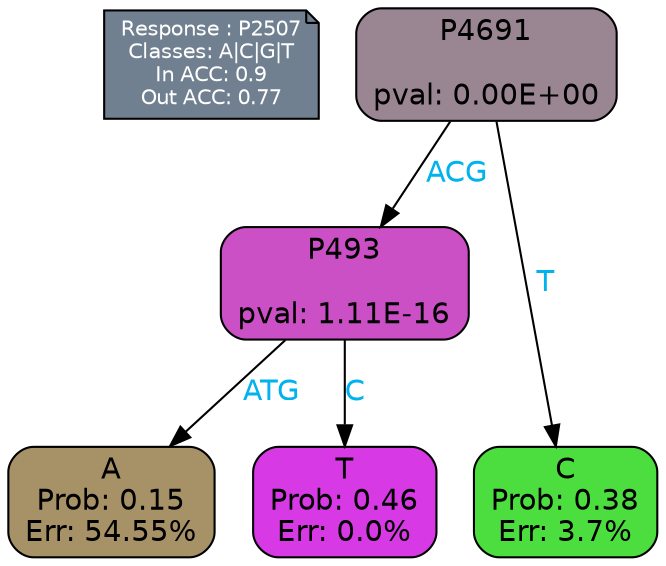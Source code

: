 digraph Tree {
node [shape=box, style="filled, rounded", color="black", fontname=helvetica] ;
graph [ranksep=equally, splines=polylines, bgcolor=transparent, dpi=600] ;
edge [fontname=helvetica] ;
LEGEND [label="Response : P2507
Classes: A|C|G|T
In ACC: 0.9
Out ACC: 0.77
",shape=note,align=left,style=filled,fillcolor="slategray",fontcolor="white",fontsize=10];1 [label="P4691

pval: 0.00E+00", fillcolor="#9a8592"] ;
2 [label="P493

pval: 1.11E-16", fillcolor="#cb4fc5"] ;
3 [label="A
Prob: 0.15
Err: 54.55%", fillcolor="#a79167"] ;
4 [label="T
Prob: 0.46
Err: 0.0%", fillcolor="#d739e5"] ;
5 [label="C
Prob: 0.38
Err: 3.7%", fillcolor="#4cde3f"] ;
1 -> 2 [label="ACG",fontcolor=deepskyblue2] ;
1 -> 5 [label="T",fontcolor=deepskyblue2] ;
2 -> 3 [label="ATG",fontcolor=deepskyblue2] ;
2 -> 4 [label="C",fontcolor=deepskyblue2] ;
{rank = same; 3;4;5;}{rank = same; LEGEND;1;}}